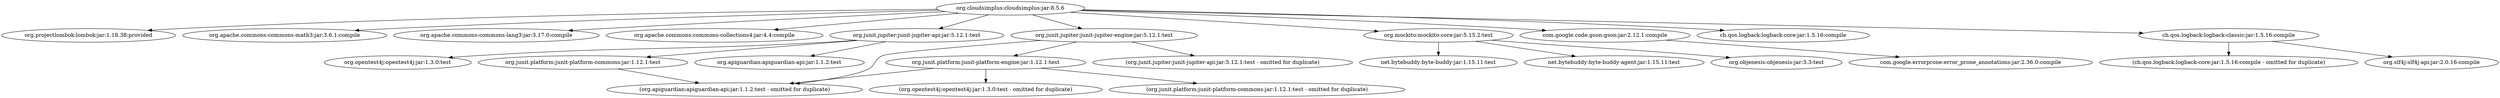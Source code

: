 digraph cloudsimplus__cloudsimplus {
	"org.cloudsimplus:cloudsimplus:jar:8.5.6" -> "org.projectlombok:lombok:jar:1.18.38:provided" ; 
	"org.cloudsimplus:cloudsimplus:jar:8.5.6" -> "org.apache.commons:commons-math3:jar:3.6.1:compile" ; 
	"org.cloudsimplus:cloudsimplus:jar:8.5.6" -> "org.apache.commons:commons-lang3:jar:3.17.0:compile" ; 
	"org.cloudsimplus:cloudsimplus:jar:8.5.6" -> "org.apache.commons:commons-collections4:jar:4.4:compile" ; 
	"org.cloudsimplus:cloudsimplus:jar:8.5.6" -> "org.junit.jupiter:junit-jupiter-api:jar:5.12.1:test" ; 
	"org.cloudsimplus:cloudsimplus:jar:8.5.6" -> "org.junit.jupiter:junit-jupiter-engine:jar:5.12.1:test" ; 
	"org.cloudsimplus:cloudsimplus:jar:8.5.6" -> "org.mockito:mockito-core:jar:5.15.2:test" ; 
	"org.cloudsimplus:cloudsimplus:jar:8.5.6" -> "com.google.code.gson:gson:jar:2.12.1:compile" ; 
	"org.cloudsimplus:cloudsimplus:jar:8.5.6" -> "ch.qos.logback:logback-core:jar:1.5.16:compile" ; 
	"org.cloudsimplus:cloudsimplus:jar:8.5.6" -> "ch.qos.logback:logback-classic:jar:1.5.16:compile" ; 
	"org.junit.jupiter:junit-jupiter-api:jar:5.12.1:test" -> "org.opentest4j:opentest4j:jar:1.3.0:test" ; 
	"org.junit.jupiter:junit-jupiter-api:jar:5.12.1:test" -> "org.junit.platform:junit-platform-commons:jar:1.12.1:test" ; 
	"org.junit.jupiter:junit-jupiter-api:jar:5.12.1:test" -> "org.apiguardian:apiguardian-api:jar:1.1.2:test" ; 
	"org.junit.platform:junit-platform-commons:jar:1.12.1:test" -> "(org.apiguardian:apiguardian-api:jar:1.1.2:test - omitted for duplicate)" ; 
	"org.junit.jupiter:junit-jupiter-engine:jar:5.12.1:test" -> "org.junit.platform:junit-platform-engine:jar:1.12.1:test" ; 
	"org.junit.jupiter:junit-jupiter-engine:jar:5.12.1:test" -> "(org.junit.jupiter:junit-jupiter-api:jar:5.12.1:test - omitted for duplicate)" ; 
	"org.junit.jupiter:junit-jupiter-engine:jar:5.12.1:test" -> "(org.apiguardian:apiguardian-api:jar:1.1.2:test - omitted for duplicate)" ; 
	"org.junit.platform:junit-platform-engine:jar:1.12.1:test" -> "(org.opentest4j:opentest4j:jar:1.3.0:test - omitted for duplicate)" ; 
	"org.junit.platform:junit-platform-engine:jar:1.12.1:test" -> "(org.junit.platform:junit-platform-commons:jar:1.12.1:test - omitted for duplicate)" ; 
	"org.junit.platform:junit-platform-engine:jar:1.12.1:test" -> "(org.apiguardian:apiguardian-api:jar:1.1.2:test - omitted for duplicate)" ; 
	"org.mockito:mockito-core:jar:5.15.2:test" -> "net.bytebuddy:byte-buddy:jar:1.15.11:test" ; 
	"org.mockito:mockito-core:jar:5.15.2:test" -> "net.bytebuddy:byte-buddy-agent:jar:1.15.11:test" ; 
	"org.mockito:mockito-core:jar:5.15.2:test" -> "org.objenesis:objenesis:jar:3.3:test" ; 
	"com.google.code.gson:gson:jar:2.12.1:compile" -> "com.google.errorprone:error_prone_annotations:jar:2.36.0:compile" ; 
	"ch.qos.logback:logback-classic:jar:1.5.16:compile" -> "(ch.qos.logback:logback-core:jar:1.5.16:compile - omitted for duplicate)" ; 
	"ch.qos.logback:logback-classic:jar:1.5.16:compile" -> "org.slf4j:slf4j-api:jar:2.0.16:compile" ; 
}
